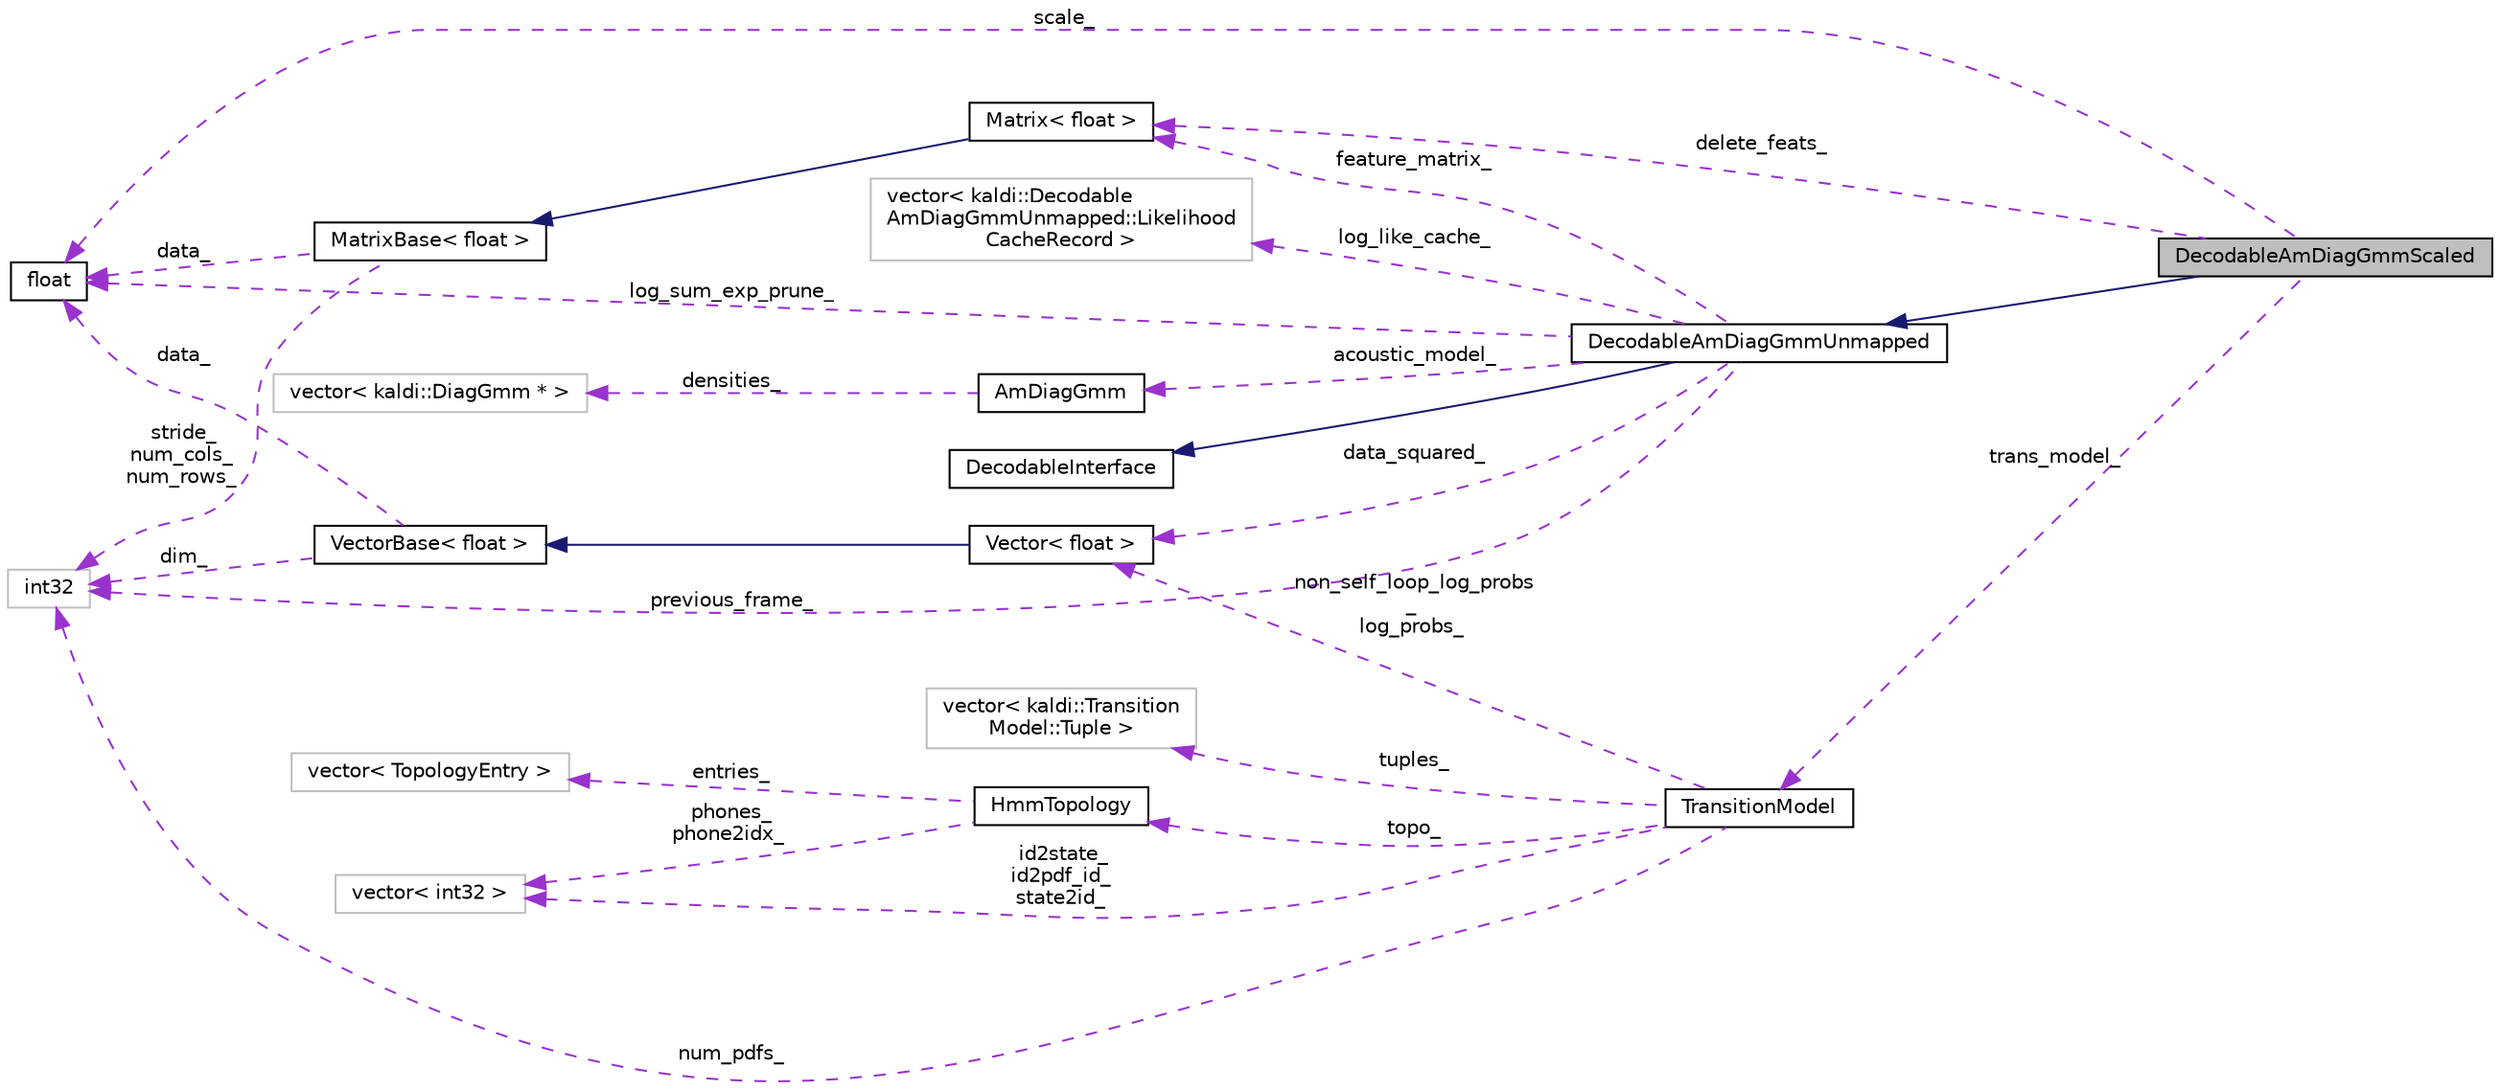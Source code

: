 digraph "DecodableAmDiagGmmScaled"
{
  edge [fontname="Helvetica",fontsize="10",labelfontname="Helvetica",labelfontsize="10"];
  node [fontname="Helvetica",fontsize="10",shape=record];
  rankdir="LR";
  Node3 [label="DecodableAmDiagGmmScaled",height=0.2,width=0.4,color="black", fillcolor="grey75", style="filled", fontcolor="black"];
  Node4 -> Node3 [dir="back",color="midnightblue",fontsize="10",style="solid",fontname="Helvetica"];
  Node4 [label="DecodableAmDiagGmmUnmapped",height=0.2,width=0.4,color="black", fillcolor="white", style="filled",URL="$classkaldi_1_1DecodableAmDiagGmmUnmapped.html",tooltip="DecodableAmDiagGmmUnmapped is a decodable object that takes indices that correspond to pdf-id&#39;s plus ..."];
  Node5 -> Node4 [dir="back",color="midnightblue",fontsize="10",style="solid",fontname="Helvetica"];
  Node5 [label="DecodableInterface",height=0.2,width=0.4,color="black", fillcolor="white", style="filled",URL="$classkaldi_1_1DecodableInterface.html",tooltip="DecodableInterface provides a link between the (acoustic-modeling and feature-processing) code and th..."];
  Node6 -> Node4 [dir="back",color="darkorchid3",fontsize="10",style="dashed",label=" log_sum_exp_prune_" ,fontname="Helvetica"];
  Node6 [label="float",height=0.2,width=0.4,color="black", fillcolor="white", style="filled",URL="$classfloat.html"];
  Node7 -> Node4 [dir="back",color="darkorchid3",fontsize="10",style="dashed",label=" feature_matrix_" ,fontname="Helvetica"];
  Node7 [label="Matrix\< float \>",height=0.2,width=0.4,color="black", fillcolor="white", style="filled",URL="$classkaldi_1_1Matrix.html"];
  Node8 -> Node7 [dir="back",color="midnightblue",fontsize="10",style="solid",fontname="Helvetica"];
  Node8 [label="MatrixBase\< float \>",height=0.2,width=0.4,color="black", fillcolor="white", style="filled",URL="$classkaldi_1_1MatrixBase.html"];
  Node6 -> Node8 [dir="back",color="darkorchid3",fontsize="10",style="dashed",label=" data_" ,fontname="Helvetica"];
  Node9 -> Node8 [dir="back",color="darkorchid3",fontsize="10",style="dashed",label=" stride_\nnum_cols_\nnum_rows_" ,fontname="Helvetica"];
  Node9 [label="int32",height=0.2,width=0.4,color="grey75", fillcolor="white", style="filled"];
  Node10 -> Node4 [dir="back",color="darkorchid3",fontsize="10",style="dashed",label=" acoustic_model_" ,fontname="Helvetica"];
  Node10 [label="AmDiagGmm",height=0.2,width=0.4,color="black", fillcolor="white", style="filled",URL="$classkaldi_1_1AmDiagGmm.html"];
  Node11 -> Node10 [dir="back",color="darkorchid3",fontsize="10",style="dashed",label=" densities_" ,fontname="Helvetica"];
  Node11 [label="vector\< kaldi::DiagGmm * \>",height=0.2,width=0.4,color="grey75", fillcolor="white", style="filled"];
  Node12 -> Node4 [dir="back",color="darkorchid3",fontsize="10",style="dashed",label=" data_squared_" ,fontname="Helvetica"];
  Node12 [label="Vector\< float \>",height=0.2,width=0.4,color="black", fillcolor="white", style="filled",URL="$classkaldi_1_1Vector.html"];
  Node13 -> Node12 [dir="back",color="midnightblue",fontsize="10",style="solid",fontname="Helvetica"];
  Node13 [label="VectorBase\< float \>",height=0.2,width=0.4,color="black", fillcolor="white", style="filled",URL="$classkaldi_1_1VectorBase.html"];
  Node6 -> Node13 [dir="back",color="darkorchid3",fontsize="10",style="dashed",label=" data_" ,fontname="Helvetica"];
  Node9 -> Node13 [dir="back",color="darkorchid3",fontsize="10",style="dashed",label=" dim_" ,fontname="Helvetica"];
  Node14 -> Node4 [dir="back",color="darkorchid3",fontsize="10",style="dashed",label=" log_like_cache_" ,fontname="Helvetica"];
  Node14 [label="vector\< kaldi::Decodable\lAmDiagGmmUnmapped::Likelihood\lCacheRecord \>",height=0.2,width=0.4,color="grey75", fillcolor="white", style="filled"];
  Node9 -> Node4 [dir="back",color="darkorchid3",fontsize="10",style="dashed",label=" previous_frame_" ,fontname="Helvetica"];
  Node6 -> Node3 [dir="back",color="darkorchid3",fontsize="10",style="dashed",label=" scale_" ,fontname="Helvetica"];
  Node7 -> Node3 [dir="back",color="darkorchid3",fontsize="10",style="dashed",label=" delete_feats_" ,fontname="Helvetica"];
  Node15 -> Node3 [dir="back",color="darkorchid3",fontsize="10",style="dashed",label=" trans_model_" ,fontname="Helvetica"];
  Node15 [label="TransitionModel",height=0.2,width=0.4,color="black", fillcolor="white", style="filled",URL="$classkaldi_1_1TransitionModel.html"];
  Node16 -> Node15 [dir="back",color="darkorchid3",fontsize="10",style="dashed",label=" topo_" ,fontname="Helvetica"];
  Node16 [label="HmmTopology",height=0.2,width=0.4,color="black", fillcolor="white", style="filled",URL="$classkaldi_1_1HmmTopology.html",tooltip="A class for storing topology information for phones. "];
  Node17 -> Node16 [dir="back",color="darkorchid3",fontsize="10",style="dashed",label=" phones_\nphone2idx_" ,fontname="Helvetica"];
  Node17 [label="vector\< int32 \>",height=0.2,width=0.4,color="grey75", fillcolor="white", style="filled"];
  Node18 -> Node16 [dir="back",color="darkorchid3",fontsize="10",style="dashed",label=" entries_" ,fontname="Helvetica"];
  Node18 [label="vector\< TopologyEntry \>",height=0.2,width=0.4,color="grey75", fillcolor="white", style="filled"];
  Node17 -> Node15 [dir="back",color="darkorchid3",fontsize="10",style="dashed",label=" id2state_\nid2pdf_id_\nstate2id_" ,fontname="Helvetica"];
  Node19 -> Node15 [dir="back",color="darkorchid3",fontsize="10",style="dashed",label=" tuples_" ,fontname="Helvetica"];
  Node19 [label="vector\< kaldi::Transition\lModel::Tuple \>",height=0.2,width=0.4,color="grey75", fillcolor="white", style="filled"];
  Node12 -> Node15 [dir="back",color="darkorchid3",fontsize="10",style="dashed",label=" non_self_loop_log_probs\l_\nlog_probs_" ,fontname="Helvetica"];
  Node9 -> Node15 [dir="back",color="darkorchid3",fontsize="10",style="dashed",label=" num_pdfs_" ,fontname="Helvetica"];
}
